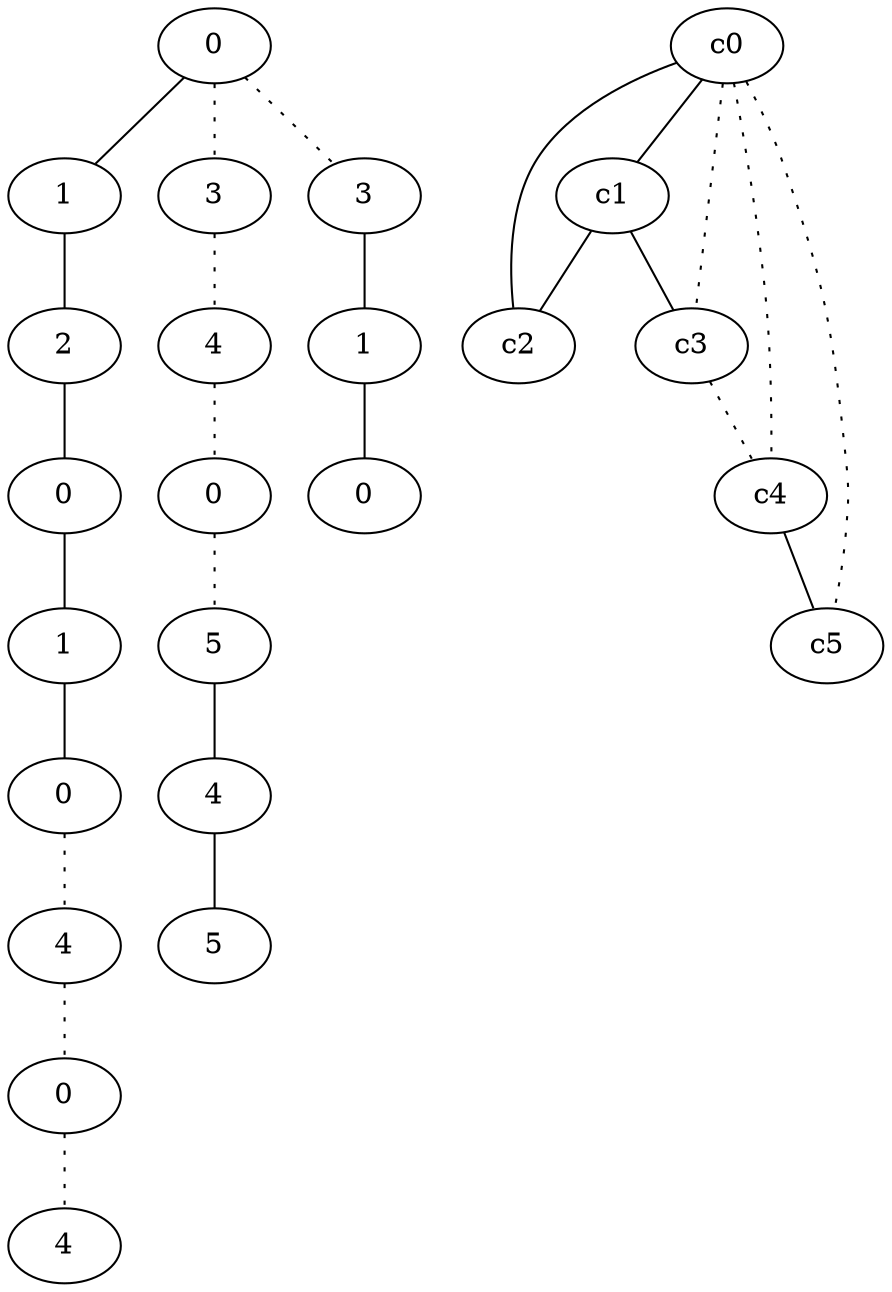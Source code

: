 graph {
a0[label=0];
a1[label=1];
a2[label=2];
a3[label=0];
a4[label=1];
a5[label=0];
a6[label=4];
a7[label=0];
a8[label=4];
a9[label=3];
a10[label=4];
a11[label=0];
a12[label=5];
a13[label=4];
a14[label=5];
a15[label=3];
a16[label=1];
a17[label=0];
a0 -- a1;
a0 -- a9 [style=dotted];
a0 -- a15 [style=dotted];
a1 -- a2;
a2 -- a3;
a3 -- a4;
a4 -- a5;
a5 -- a6 [style=dotted];
a6 -- a7 [style=dotted];
a7 -- a8 [style=dotted];
a9 -- a10 [style=dotted];
a10 -- a11 [style=dotted];
a11 -- a12 [style=dotted];
a12 -- a13;
a13 -- a14;
a15 -- a16;
a16 -- a17;
c0 -- c1;
c0 -- c2;
c0 -- c3 [style=dotted];
c0 -- c4 [style=dotted];
c0 -- c5 [style=dotted];
c1 -- c2;
c1 -- c3;
c3 -- c4 [style=dotted];
c4 -- c5;
}
